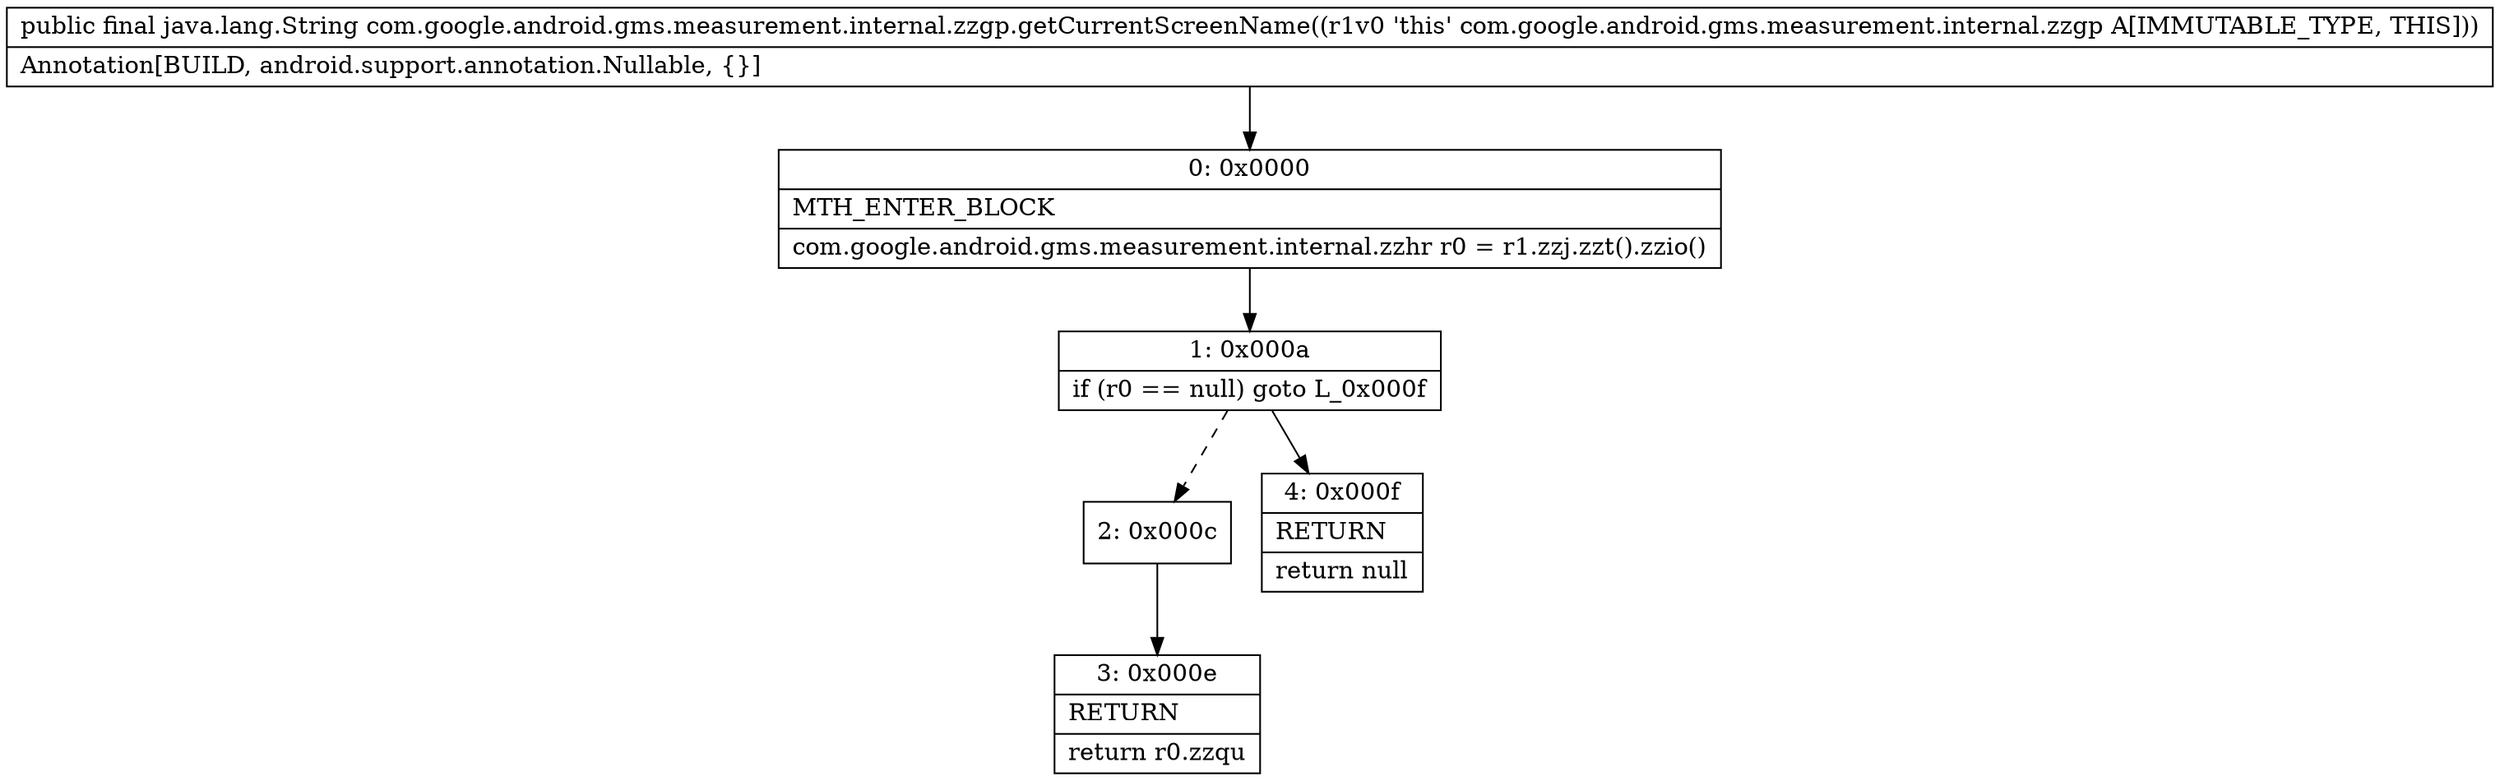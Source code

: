 digraph "CFG forcom.google.android.gms.measurement.internal.zzgp.getCurrentScreenName()Ljava\/lang\/String;" {
Node_0 [shape=record,label="{0\:\ 0x0000|MTH_ENTER_BLOCK\l|com.google.android.gms.measurement.internal.zzhr r0 = r1.zzj.zzt().zzio()\l}"];
Node_1 [shape=record,label="{1\:\ 0x000a|if (r0 == null) goto L_0x000f\l}"];
Node_2 [shape=record,label="{2\:\ 0x000c}"];
Node_3 [shape=record,label="{3\:\ 0x000e|RETURN\l|return r0.zzqu\l}"];
Node_4 [shape=record,label="{4\:\ 0x000f|RETURN\l|return null\l}"];
MethodNode[shape=record,label="{public final java.lang.String com.google.android.gms.measurement.internal.zzgp.getCurrentScreenName((r1v0 'this' com.google.android.gms.measurement.internal.zzgp A[IMMUTABLE_TYPE, THIS]))  | Annotation[BUILD, android.support.annotation.Nullable, \{\}]\l}"];
MethodNode -> Node_0;
Node_0 -> Node_1;
Node_1 -> Node_2[style=dashed];
Node_1 -> Node_4;
Node_2 -> Node_3;
}

